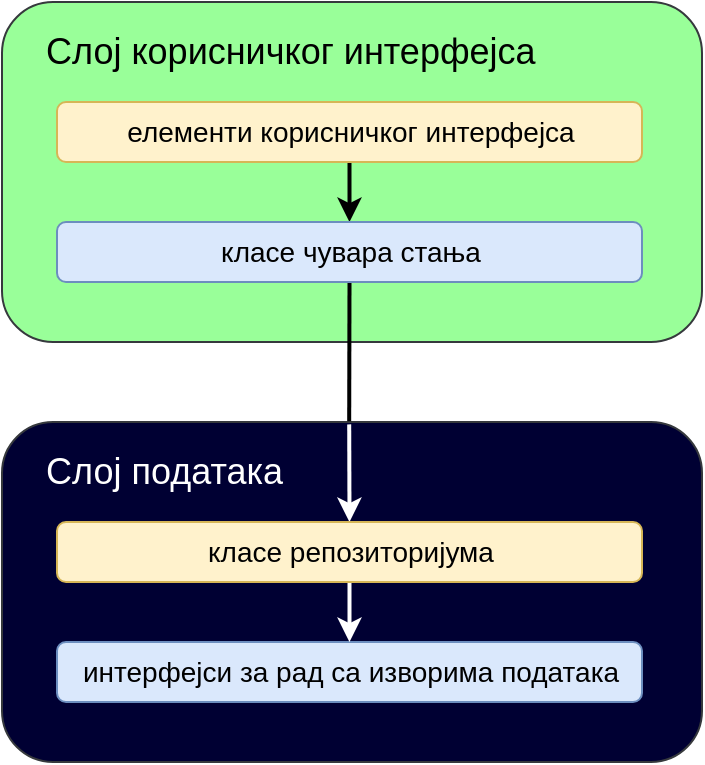 <mxfile version="28.2.5">
  <diagram id="dwGzLRa0kQV30vsb-GkC" name="Page-1">
    <mxGraphModel dx="695" dy="417" grid="1" gridSize="10" guides="1" tooltips="1" connect="1" arrows="1" fold="1" page="1" pageScale="1" pageWidth="1100" pageHeight="850" math="0" shadow="0">
      <root>
        <mxCell id="0" />
        <mxCell id="1" parent="0" />
        <mxCell id="MV27QSU4TuRPfbySpg7p-1" value="" style="rounded=1;whiteSpace=wrap;html=1;fillColor=#99FF99;strokeColor=#36393d;" parent="1" vertex="1">
          <mxGeometry x="370" y="310" width="350" height="170" as="geometry" />
        </mxCell>
        <mxCell id="MV27QSU4TuRPfbySpg7p-8" value="&lt;font style=&quot;font-size: 18px;&quot;&gt;Слој корисничког интерфејса&lt;/font&gt;" style="text;html=1;align=left;verticalAlign=middle;whiteSpace=wrap;rounded=0;" parent="1" vertex="1">
          <mxGeometry x="390" y="320" width="260" height="30" as="geometry" />
        </mxCell>
        <mxCell id="MV27QSU4TuRPfbySpg7p-9" value="" style="endArrow=classic;html=1;rounded=0;exitX=0.5;exitY=1;exitDx=0;exitDy=0;entryX=0.5;entryY=0;entryDx=0;entryDy=0;strokeWidth=2;" parent="1" source="S9O-TiMRYrS471tDZmMn-2" edge="1" target="S9O-TiMRYrS471tDZmMn-3">
          <mxGeometry width="50" height="50" relative="1" as="geometry">
            <mxPoint x="532.5" y="390.0" as="sourcePoint" />
            <mxPoint x="520" y="420.0" as="targetPoint" />
          </mxGeometry>
        </mxCell>
        <mxCell id="MV27QSU4TuRPfbySpg7p-10" value="" style="rounded=1;whiteSpace=wrap;html=1;fillColor=#000033;strokeColor=#36393d;" parent="1" vertex="1">
          <mxGeometry x="370" y="520" width="350" height="170" as="geometry" />
        </mxCell>
        <mxCell id="MV27QSU4TuRPfbySpg7p-12" value="&lt;font style=&quot;font-size: 14px;&quot;&gt;интерфејси за рад са изворима података&lt;/font&gt;" style="rounded=1;whiteSpace=wrap;html=1;fillColor=#dae8fc;strokeColor=#6c8ebf;" parent="1" vertex="1">
          <mxGeometry x="397.5" y="630" width="292.5" height="30" as="geometry" />
        </mxCell>
        <mxCell id="MV27QSU4TuRPfbySpg7p-13" value="&lt;font style=&quot;color: rgb(255, 255, 255); font-size: 18px;&quot;&gt;Слој података&lt;/font&gt;" style="text;html=1;align=left;verticalAlign=middle;whiteSpace=wrap;rounded=0;" parent="1" vertex="1">
          <mxGeometry x="390" y="530" width="130" height="30" as="geometry" />
        </mxCell>
        <mxCell id="MV27QSU4TuRPfbySpg7p-14" value="" style="endArrow=classic;html=1;rounded=0;exitX=0.5;exitY=1;exitDx=0;exitDy=0;entryX=0.5;entryY=0;entryDx=0;entryDy=0;strokeWidth=2;strokeColor=#FFFFFF;" parent="1" target="MV27QSU4TuRPfbySpg7p-12" edge="1" source="S9O-TiMRYrS471tDZmMn-1">
          <mxGeometry width="50" height="50" relative="1" as="geometry">
            <mxPoint x="520" y="600" as="sourcePoint" />
            <mxPoint x="600" y="590" as="targetPoint" />
          </mxGeometry>
        </mxCell>
        <mxCell id="MV27QSU4TuRPfbySpg7p-15" value="" style="endArrow=none;html=1;rounded=0;strokeWidth=2;exitX=0.496;exitY=-0.002;exitDx=0;exitDy=0;exitPerimeter=0;entryX=0.5;entryY=1;entryDx=0;entryDy=0;" parent="1" source="MV27QSU4TuRPfbySpg7p-10" edge="1" target="S9O-TiMRYrS471tDZmMn-3">
          <mxGeometry width="50" height="50" relative="1" as="geometry">
            <mxPoint x="530" y="500" as="sourcePoint" />
            <mxPoint x="560" y="490" as="targetPoint" />
          </mxGeometry>
        </mxCell>
        <mxCell id="MV27QSU4TuRPfbySpg7p-16" value="" style="endArrow=classic;html=1;rounded=0;exitX=0.496;exitY=0.007;exitDx=0;exitDy=0;entryX=0.5;entryY=0;entryDx=0;entryDy=0;strokeWidth=2;strokeColor=#FFFFFF;exitPerimeter=0;" parent="1" source="MV27QSU4TuRPfbySpg7p-10" edge="1" target="S9O-TiMRYrS471tDZmMn-1">
          <mxGeometry width="50" height="50" relative="1" as="geometry">
            <mxPoint x="510" y="540" as="sourcePoint" />
            <mxPoint x="520" y="570" as="targetPoint" />
          </mxGeometry>
        </mxCell>
        <mxCell id="S9O-TiMRYrS471tDZmMn-1" value="&lt;font style=&quot;font-size: 14px;&quot;&gt;класе репозиторијума&lt;/font&gt;" style="rounded=1;whiteSpace=wrap;html=1;fillColor=#fff2cc;strokeColor=#d6b656;" parent="1" vertex="1">
          <mxGeometry x="397.5" y="570" width="292.5" height="30" as="geometry" />
        </mxCell>
        <mxCell id="S9O-TiMRYrS471tDZmMn-2" value="&lt;span style=&quot;font-size: 14px;&quot;&gt;елементи корисничког интерфејса&lt;/span&gt;" style="rounded=1;whiteSpace=wrap;html=1;fillColor=#fff2cc;strokeColor=#d6b656;" parent="1" vertex="1">
          <mxGeometry x="397.5" y="360" width="292.5" height="30" as="geometry" />
        </mxCell>
        <mxCell id="S9O-TiMRYrS471tDZmMn-3" value="&lt;font style=&quot;font-size: 14px;&quot;&gt;класе чувара стања&lt;/font&gt;" style="rounded=1;whiteSpace=wrap;html=1;fillColor=#dae8fc;strokeColor=#6c8ebf;" parent="1" vertex="1">
          <mxGeometry x="397.5" y="420" width="292.5" height="30" as="geometry" />
        </mxCell>
      </root>
    </mxGraphModel>
  </diagram>
</mxfile>
